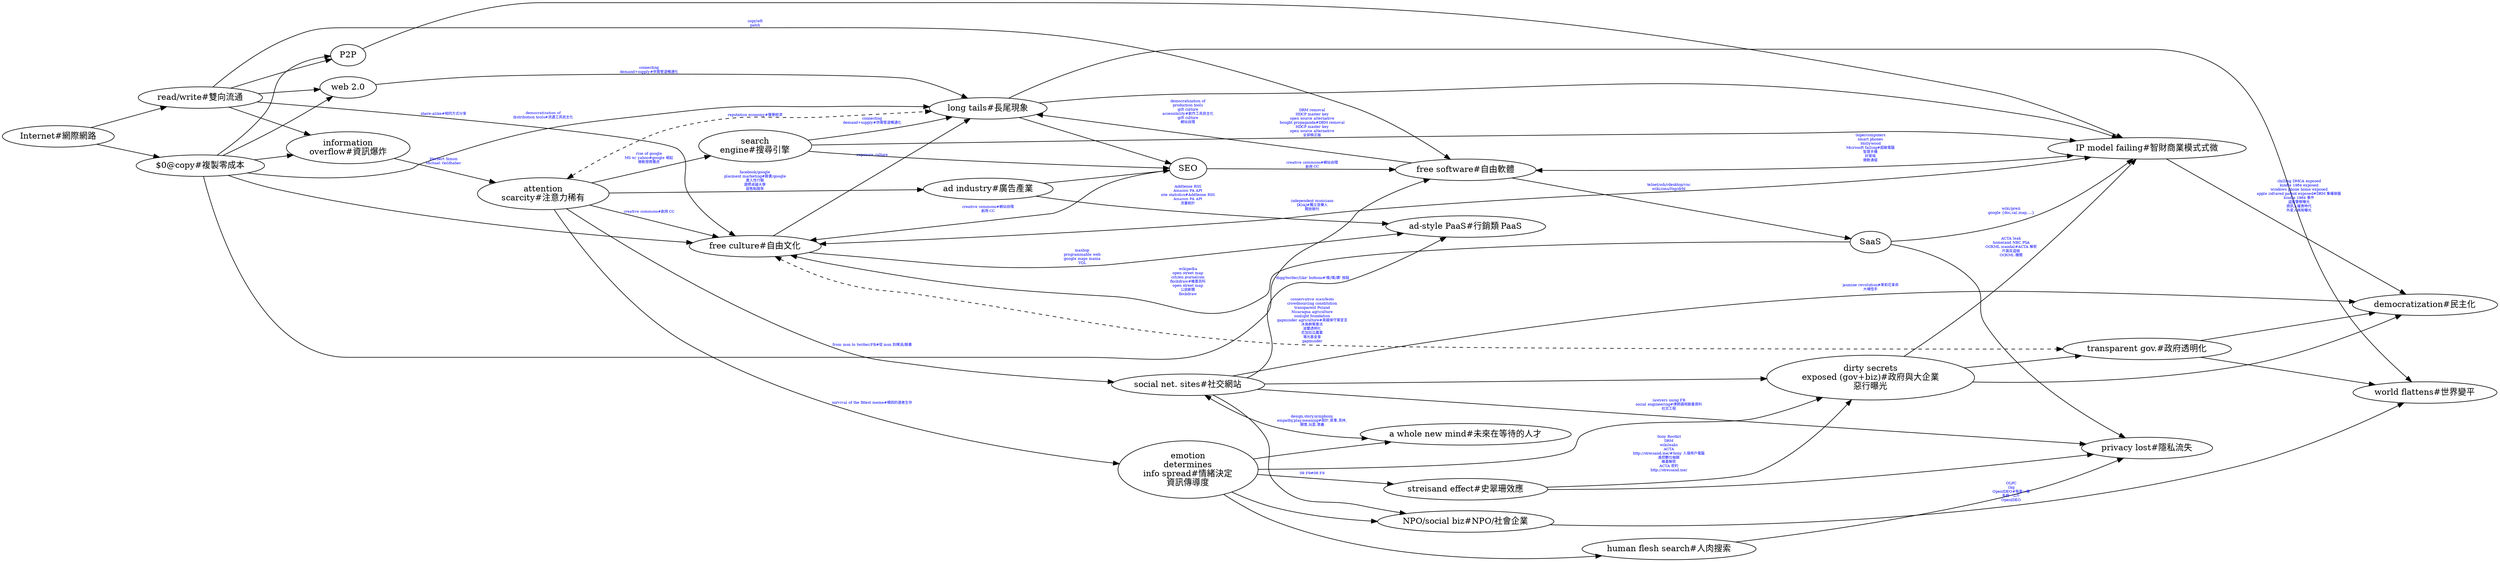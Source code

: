 digraph "Network Phenomena Map#網路現象地圖" {

    // rankdir=BT;
    rankdir=LR;
    edge [ fontsize=6, fontcolor=Blue ];
    // nodesep=1.0
    // node [color=Red,fontname=Courier]
    // edge [color=Blue, style=dashed]

    

    "Internet#網際網路" -> { "$0@copy#複製零成本" "read/write#雙向流通" }
    { "$0@copy#複製零成本" "read/write#雙向流通" } -> {
	"information\noverflow#資訊爆炸" "web 2.0"
    }
    "$0@copy#複製零成本" -> {
	"free software#自由軟體" "free culture#自由文化" "P2P"
    }
    "read/write#雙向流通" -> "P2P";
    "read/write#雙向流通" -> "free software#自由軟體" [ label = "copyleft\npatch" ];
    "free software#自由軟體" -> "SaaS"
	[ label = "telnet/ssh/rdesktop/vnc\nwiki/cms/ltsp/drbl" ];
    "SaaS" -> "free culture#自由文化" [ label = "wikipedia\nopen street map\ncitizen journalism\nflockdraw#維基百科\nopen street map\n公民新聞\nflockdraw" ];
    "read/write#雙向流通" -> "free culture#自由文化" [ label = "share-alike#相同方式分享" ];
    "information\noverflow#資訊爆炸" -> "attention\nscarcity#注意力稀有"
	[ label = "Herbert Simon\nMichael Goldhaber" ];
    "attention\nscarcity#注意力稀有" -> "search\nengine#搜尋引擎" 
	[ label = "rise of google\nMS w/ yahoo#google 崛起\n微軟想買雅虎" ];
    "attention\nscarcity#注意力稀有" -> "emotion\ndetermines\ninfo spread#情緒決定\n資訊傳導度"
	[ label = "survival of the fittest meme#模因的適者生存" ];
    "attention\nscarcity#注意力稀有" -> "social net. sites#社交網站"
	[ label = "from msn to twitter/FB#從 msn 到噗浪/臉書" ];
    "attention\nscarcity#注意力稀有" -> "free culture#自由文化"
	[ label = "creative commons#創用 CC" ];
    "attention\nscarcity#注意力稀有" -> "ad industry#廣告產業"
	[ label = "facebook/google\nplacment marketing#臉書/google\n置入性行銷\n證照卓越大學\n拋售點閱率" ];
    "emotion\ndetermines\ninfo spread#情緒決定\n資訊傳導度" -> "human flesh search#人肉搜索";
    "emotion\ndetermines\ninfo spread#情緒決定\n資訊傳導度" -> "a whole new mind#未來在等待的人才";
    "social net. sites#社交網站" -> "privacy lost#隱私流失"
	[ label = "lawyers using FB\nsocial engineering#律師調用臉書資料\n社交工程"];
    { "social net. sites#社交網站" "emotion\ndetermines\ninfo spread#情緒決定\n資訊傳導度" } -> "NPO/social biz#NPO/社會企業";
    "free culture#自由文化" -> "long tails#長尾現象"
	[ label = "exposure culture" ];
    "free software#自由軟體" -> "long tails#長尾現象"
	[ label = "democratization of\nproduction tools\ngift culture\naccessibility#創作工具民主化\ngift culture\n網站自殘" ];
    "$0@copy#複製零成本" -> "long tails#長尾現象"
	[ label = "democratization of\ndistribution tools#流通工具民主化" ];
    { "search\nengine#搜尋引擎" "web 2.0" } -> "long tails#長尾現象"
	[ label = "connecting\ndemand+supply#供需管道暢通化" ];
    { "search\nengine#搜尋引擎" "long tails#長尾現象" "ad industry#廣告產業" } -> "SEO";
    "SEO" -> { "free software#自由軟體" "free culture#自由文化" }
	[ label = "creative commons#網站自殘\n創用 CC" ];
    "attention\nscarcity#注意力稀有" -> "long tails#長尾現象"
	[ dir=both, style=dashed,
	  label = "reputation economy#聲譽經濟" ]
    "ad industry#廣告產業" -> "ad-style PaaS#行銷類 PaaS"
	[ label = "AddSense RSS\nAmazon PA API\nsite statistics#AddSense RSS\nAmazon PA API\n流量統計" ];
    "free culture#自由文化" -> "ad-style PaaS#行銷類 PaaS"
	[ label = "mashup\nprogrammable web\ngoogle maps mania\nYQL" ];
    "social net. sites#社交網站"  -> "ad-style PaaS#行銷類 PaaS"
	[ label = "'digg/twitter/like' buttons#'推/噗/讚' 按鈕" ];
    { "social net. sites#社交網站" "emotion\ndetermines\ninfo spread#情緒決定\n資訊傳導度" } ->
	"dirty secrets\nexposed (gov+biz)#政府與大企業\n惡行曝光";
    "emotion\ndetermines\ninfo spread#情緒決定\n資訊傳導度" -> "streisand effect#史翠珊效應"
	[ label = "09 F9#09 F9" ]
    {"human flesh search#人肉搜索" "streisand effect#史翠珊效應" "SaaS"} -> "privacy lost#隱私流失"
    "streisand effect#史翠珊效應" -> "dirty secrets\nexposed (gov+biz)#政府與大企業\n惡行曝光"
	[ label = "Sony Rootkit\nDRM\nwikileaks\nACTA\nhttp://streisand.me/#Sony 入侵用戶電腦\n遙控數位枷鎖\n維基解密\nACTA 密約\nhttp://streisand.me/" ];
    "social net. sites#社交網站" -> "a whole new mind#未來在等待的人才" 
	[ dir=both,
	  label = "design,story,symphony,\nempathy,play,meaning#設計,故事,見林,\n關懷,玩耍,意義" ];
    "dirty secrets\nexposed (gov+biz)#政府與大企業\n惡行曝光" -> "transparent gov.#政府透明化";
    "NPO/social biz#NPO/社會企業" -> "world flattens#世界變平"
	[ label = "OLPC\n1kg\nOpenIDEO#每童一機\n多揹一公斤\nOpenIDEO" ];
    { "long tails#長尾現象" "transparent gov.#政府透明化" } -> "world flattens#世界變平";
    "free culture#自由文化" -> "transparent gov.#政府透明化"
	[ dir=both, style=dashed
	  label = "conservative manifesto\ncrowdsourcing constitution\ntransparent Poland\nNicaragua agriculture\nsunlight foundation\ngapminder agriculture#英國保守黨宣言\n冰島群策憲法\n波蘭透明化\n尼加拉瓜農業\n陽光基金會\ngapminder" ]
    "free software#自由軟體" -> "IP model failing#智財商業模式式微"
	[ dir=both
	  label = "Supercomputers\nsmart phones\nHollywood\nMicrosoft failing#超級電腦\n智慧手機\n好萊塢\n微軟潰堤" ];
    "free culture#自由文化" -> "IP model failing#智財商業模式式微"
	[ dir=both
	  label = "independent musicians\nDOAJ#獨立音樂人\n開放期刊" ];
    "SaaS" -> "IP model failing#智財商業模式式微"
	[ label = "wiki/prezi\ngoogle {doc,cal,map,...}" ];
    { "P2P" "long tails#長尾現象" } -> "IP model failing#智財商業模式式微";
    "search\nengine#搜尋引擎" -> "IP model failing#智財商業模式式微"
	[ label = "DRM removal\nHDCP master key\nopen source alternative\nbought propaganda#DRM removal\nHDCP master key\nopen source alternative\n全部換正版" ];
    "dirty secrets\nexposed (gov+biz)#政府與大企業\n惡行曝光" -> "IP model failing#智財商業模式式微"
	[ label = "ACTA leak\nhomeland NBC PSA\nOOXML scandal#ACTA 解密\n片面反盜版\nOOXML 醜聞" ];
    "IP model failing#智財商業模式式微" -> "democratization#民主化"
	[ label = "chilling DMCA exposed\nkindle 1984 exposed\nwindows phone home exposed\napple infrared patent exposed#DRM 集權崩盤\nkindle 1984 事件\n盜版警察曝光\n資訊人權貴時代\n外星人棋局曝光" ];
    { "dirty secrets\nexposed (gov+biz)#政府與大企業\n惡行曝光" "transparent gov.#政府透明化" } -> "democratization#民主化";
    "social net. sites#社交網站" -> "democratization#民主化"
	[ label = "jasmine revolution#茉莉花革命\n大埔怪手" ];
}

